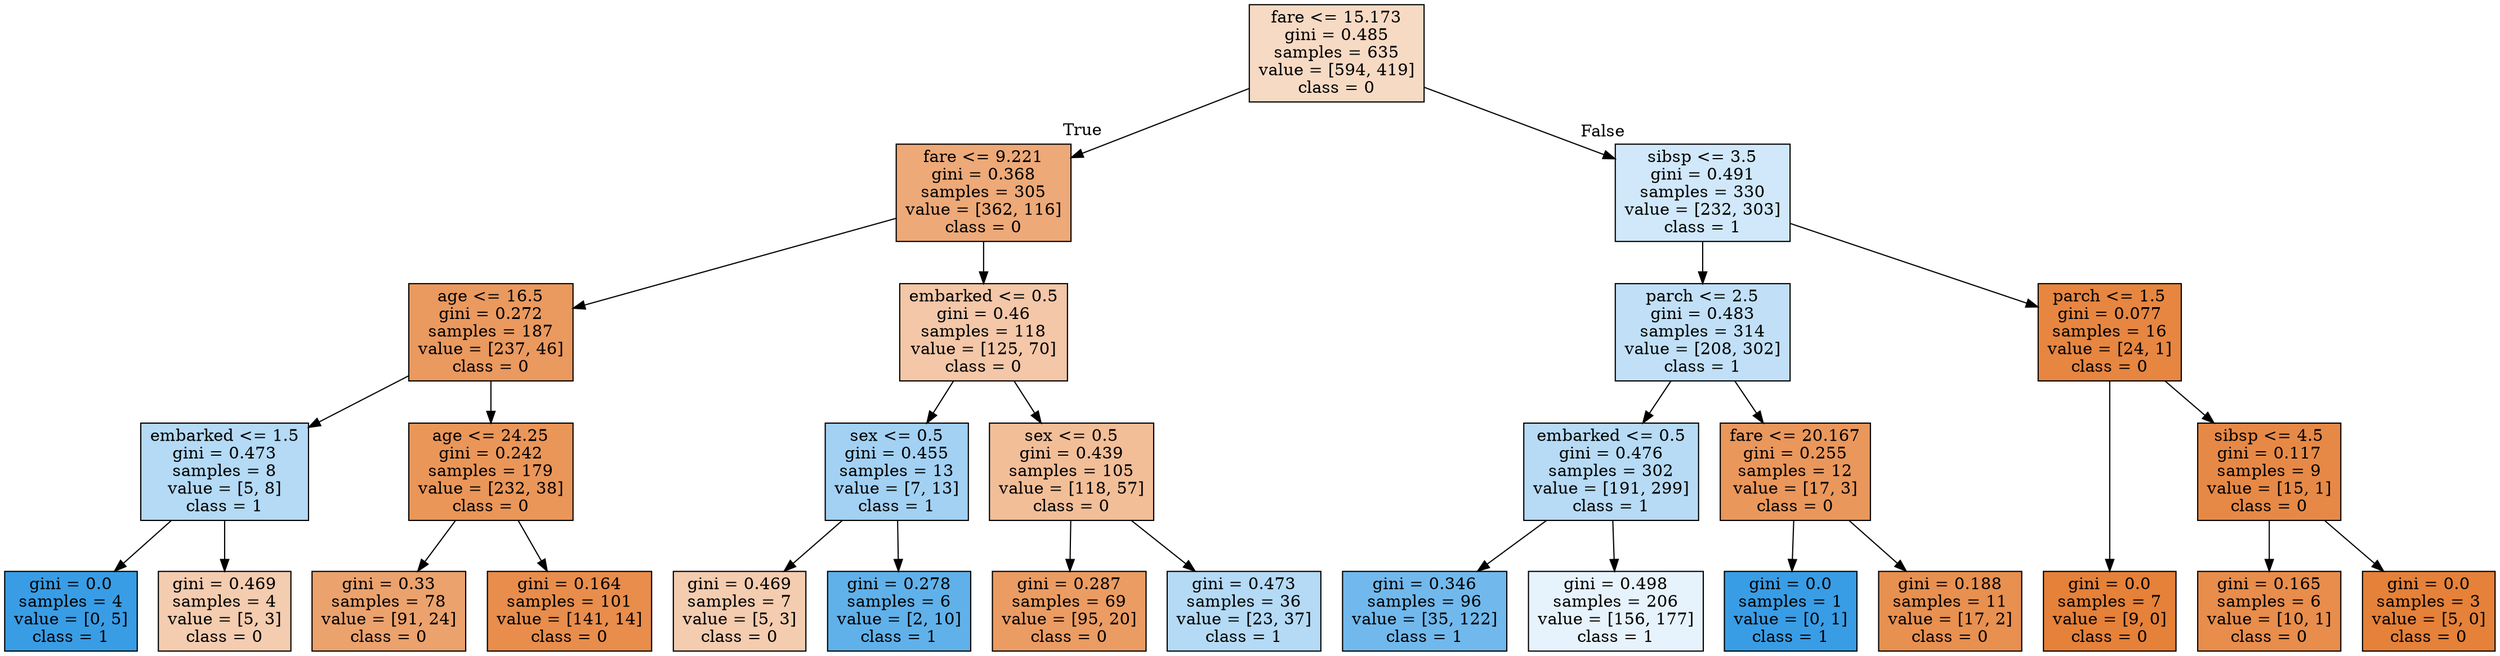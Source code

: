 digraph Tree {
node [shape=box, style="filled", color="black"] ;
graph [ranksep=equally, splines=polyline] ;
0 [label="fare <= 15.173\ngini = 0.485\nsamples = 635\nvalue = [594, 419]\nclass = 0", fillcolor="#e581394b"] ;
1 [label="fare <= 9.221\ngini = 0.368\nsamples = 305\nvalue = [362, 116]\nclass = 0", fillcolor="#e58139ad"] ;
0 -> 1 [labeldistance=2.5, labelangle=45, headlabel="True"] ;
2 [label="age <= 16.5\ngini = 0.272\nsamples = 187\nvalue = [237, 46]\nclass = 0", fillcolor="#e58139ce"] ;
1 -> 2 ;
3 [label="embarked <= 1.5\ngini = 0.473\nsamples = 8\nvalue = [5, 8]\nclass = 1", fillcolor="#399de560"] ;
2 -> 3 ;
4 [label="gini = 0.0\nsamples = 4\nvalue = [0, 5]\nclass = 1", fillcolor="#399de5ff"] ;
3 -> 4 ;
5 [label="gini = 0.469\nsamples = 4\nvalue = [5, 3]\nclass = 0", fillcolor="#e5813966"] ;
3 -> 5 ;
6 [label="age <= 24.25\ngini = 0.242\nsamples = 179\nvalue = [232, 38]\nclass = 0", fillcolor="#e58139d5"] ;
2 -> 6 ;
7 [label="gini = 0.33\nsamples = 78\nvalue = [91, 24]\nclass = 0", fillcolor="#e58139bc"] ;
6 -> 7 ;
8 [label="gini = 0.164\nsamples = 101\nvalue = [141, 14]\nclass = 0", fillcolor="#e58139e6"] ;
6 -> 8 ;
9 [label="embarked <= 0.5\ngini = 0.46\nsamples = 118\nvalue = [125, 70]\nclass = 0", fillcolor="#e5813970"] ;
1 -> 9 ;
10 [label="sex <= 0.5\ngini = 0.455\nsamples = 13\nvalue = [7, 13]\nclass = 1", fillcolor="#399de576"] ;
9 -> 10 ;
11 [label="gini = 0.469\nsamples = 7\nvalue = [5, 3]\nclass = 0", fillcolor="#e5813966"] ;
10 -> 11 ;
12 [label="gini = 0.278\nsamples = 6\nvalue = [2, 10]\nclass = 1", fillcolor="#399de5cc"] ;
10 -> 12 ;
13 [label="sex <= 0.5\ngini = 0.439\nsamples = 105\nvalue = [118, 57]\nclass = 0", fillcolor="#e5813984"] ;
9 -> 13 ;
14 [label="gini = 0.287\nsamples = 69\nvalue = [95, 20]\nclass = 0", fillcolor="#e58139c9"] ;
13 -> 14 ;
15 [label="gini = 0.473\nsamples = 36\nvalue = [23, 37]\nclass = 1", fillcolor="#399de560"] ;
13 -> 15 ;
16 [label="sibsp <= 3.5\ngini = 0.491\nsamples = 330\nvalue = [232, 303]\nclass = 1", fillcolor="#399de53c"] ;
0 -> 16 [labeldistance=2.5, labelangle=-45, headlabel="False"] ;
17 [label="parch <= 2.5\ngini = 0.483\nsamples = 314\nvalue = [208, 302]\nclass = 1", fillcolor="#399de54f"] ;
16 -> 17 ;
18 [label="embarked <= 0.5\ngini = 0.476\nsamples = 302\nvalue = [191, 299]\nclass = 1", fillcolor="#399de55c"] ;
17 -> 18 ;
19 [label="gini = 0.346\nsamples = 96\nvalue = [35, 122]\nclass = 1", fillcolor="#399de5b6"] ;
18 -> 19 ;
20 [label="gini = 0.498\nsamples = 206\nvalue = [156, 177]\nclass = 1", fillcolor="#399de51e"] ;
18 -> 20 ;
21 [label="fare <= 20.167\ngini = 0.255\nsamples = 12\nvalue = [17, 3]\nclass = 0", fillcolor="#e58139d2"] ;
17 -> 21 ;
22 [label="gini = 0.0\nsamples = 1\nvalue = [0, 1]\nclass = 1", fillcolor="#399de5ff"] ;
21 -> 22 ;
23 [label="gini = 0.188\nsamples = 11\nvalue = [17, 2]\nclass = 0", fillcolor="#e58139e1"] ;
21 -> 23 ;
24 [label="parch <= 1.5\ngini = 0.077\nsamples = 16\nvalue = [24, 1]\nclass = 0", fillcolor="#e58139f4"] ;
16 -> 24 ;
25 [label="gini = 0.0\nsamples = 7\nvalue = [9, 0]\nclass = 0", fillcolor="#e58139ff"] ;
24 -> 25 ;
26 [label="sibsp <= 4.5\ngini = 0.117\nsamples = 9\nvalue = [15, 1]\nclass = 0", fillcolor="#e58139ee"] ;
24 -> 26 ;
27 [label="gini = 0.165\nsamples = 6\nvalue = [10, 1]\nclass = 0", fillcolor="#e58139e6"] ;
26 -> 27 ;
28 [label="gini = 0.0\nsamples = 3\nvalue = [5, 0]\nclass = 0", fillcolor="#e58139ff"] ;
26 -> 28 ;
{rank=same ; 0} ;
{rank=same ; 1; 16} ;
{rank=same ; 2; 9; 17; 24} ;
{rank=same ; 3; 6; 10; 13; 18; 21; 26} ;
{rank=same ; 4; 5; 7; 8; 11; 12; 14; 15; 19; 20; 22; 23; 25; 27; 28} ;
}